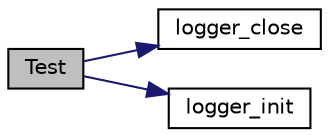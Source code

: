 digraph "Test"
{
 // LATEX_PDF_SIZE
  edge [fontname="Helvetica",fontsize="10",labelfontname="Helvetica",labelfontsize="10"];
  node [fontname="Helvetica",fontsize="10",shape=record];
  rankdir="LR";
  Node1 [label="Test",height=0.2,width=0.4,color="black", fillcolor="grey75", style="filled", fontcolor="black",tooltip=" "];
  Node1 -> Node2 [color="midnightblue",fontsize="10",style="solid",fontname="Helvetica"];
  Node2 [label="logger_close",height=0.2,width=0.4,color="black", fillcolor="white", style="filled",URL="$logger_8h.html#a919a00b5426a76a15d7425041e8029b4",tooltip="Close the logger system properly."];
  Node1 -> Node3 [color="midnightblue",fontsize="10",style="solid",fontname="Helvetica"];
  Node3 [label="logger_init",height=0.2,width=0.4,color="black", fillcolor="white", style="filled",URL="$logger_8h.html#adbd31571b49f4ff32cda46460abe6469",tooltip="Init the logger system."];
}
